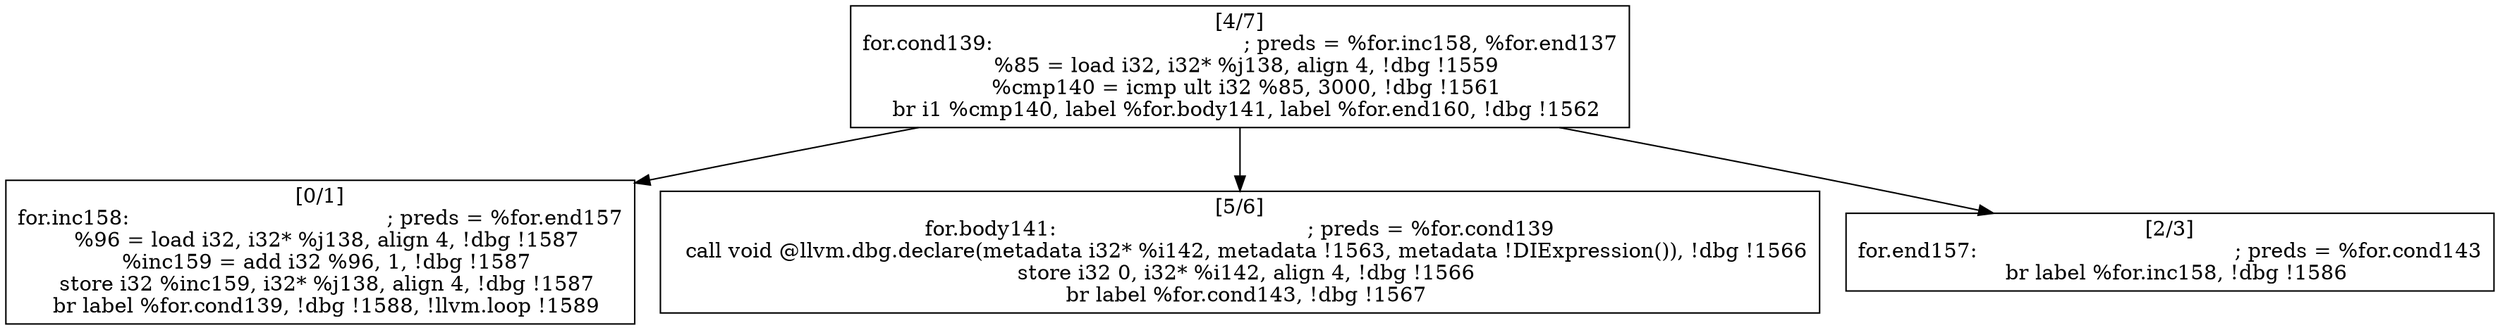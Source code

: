 
digraph G {


node955 [label="[0/1]
for.inc158:                                       ; preds = %for.end157
  %96 = load i32, i32* %j138, align 4, !dbg !1587
  %inc159 = add i32 %96, 1, !dbg !1587
  store i32 %inc159, i32* %j138, align 4, !dbg !1587
  br label %for.cond139, !dbg !1588, !llvm.loop !1589
",shape=rectangle ]
node953 [label="[5/6]
for.body141:                                      ; preds = %for.cond139
  call void @llvm.dbg.declare(metadata i32* %i142, metadata !1563, metadata !DIExpression()), !dbg !1566
  store i32 0, i32* %i142, align 4, !dbg !1566
  br label %for.cond143, !dbg !1567
",shape=rectangle ]
node956 [label="[2/3]
for.end157:                                       ; preds = %for.cond143
  br label %for.inc158, !dbg !1586
",shape=rectangle ]
node954 [label="[4/7]
for.cond139:                                      ; preds = %for.inc158, %for.end137
  %85 = load i32, i32* %j138, align 4, !dbg !1559
  %cmp140 = icmp ult i32 %85, 3000, !dbg !1561
  br i1 %cmp140, label %for.body141, label %for.end160, !dbg !1562
",shape=rectangle ]

node954->node956 [ ]
node954->node953 [ ]
node954->node955 [ ]


}
